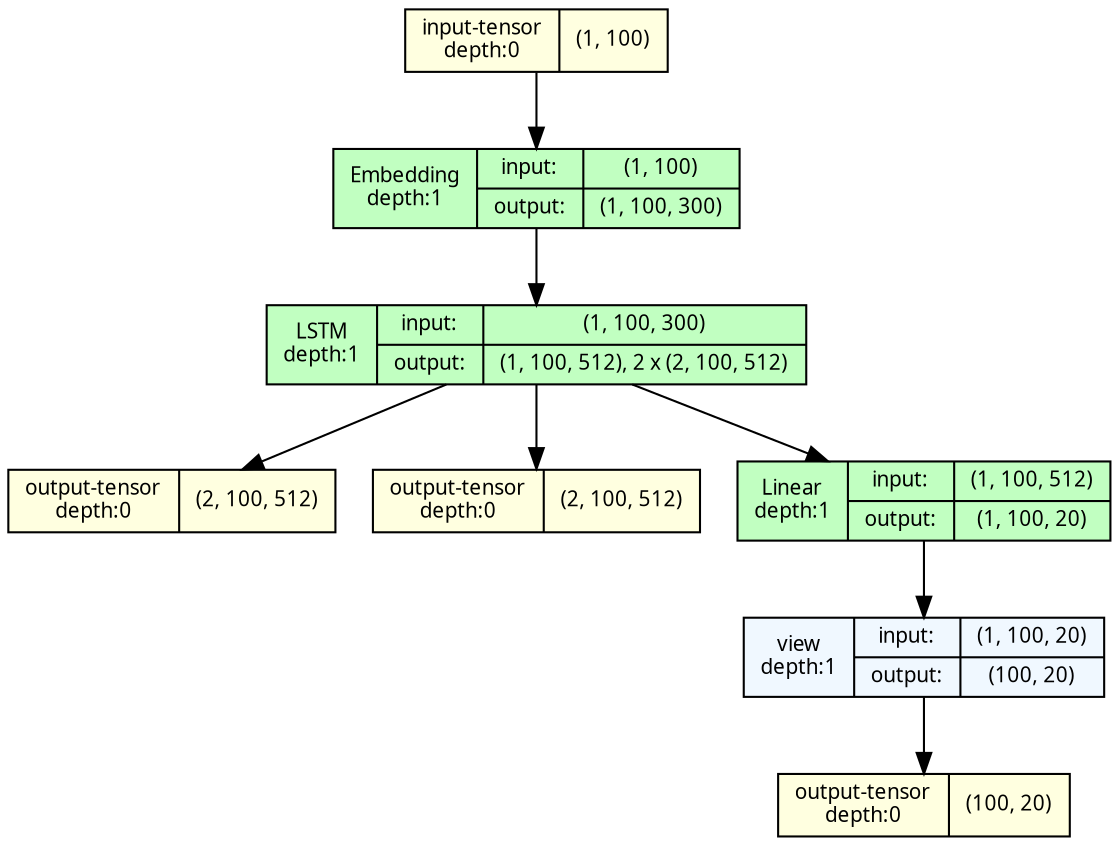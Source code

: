 strict digraph LSTM {
	graph [ordering=in size="12.0,12.0"]
	node [align=left fontname="Linux libertine" fontsize=10 height=0.2 ranksep=0.1 shape=record style=filled]
	edge [fontsize=10]
	0 [label="input-tensor&#92;ndepth:0|(1, 100)" fillcolor=lightyellow]
	0 [label="input-tensor&#92;ndepth:0|(1, 100)" fillcolor=lightyellow]
	1 [label="Embedding&#92;ndepth:1|{input:|output:}|{(1, 100)|(1, 100, 300)}" fillcolor=darkseagreen1]
	2 [label="LSTM&#92;ndepth:1|{input:|output:}|{(1, 100, 300)|(1, 100, 512), 2 x (2, 100, 512)}" fillcolor=darkseagreen1]
	3 [label="output-tensor&#92;ndepth:0|(2, 100, 512)" fillcolor=lightyellow]
	4 [label="output-tensor&#92;ndepth:0|(2, 100, 512)" fillcolor=lightyellow]
	5 [label="Linear&#92;ndepth:1|{input:|output:}|{(1, 100, 512)|(1, 100, 20)}" fillcolor=darkseagreen1]
	6 [label="view&#92;ndepth:1|{input:|output:}|{(1, 100, 20)|(100, 20)}" fillcolor=aliceblue]
	7 [label="output-tensor&#92;ndepth:0|(100, 20)" fillcolor=lightyellow]
	0 -> 1
	1 -> 2
	2 -> 5
	2 -> 3
	2 -> 4
	5 -> 6
	6 -> 7
}
